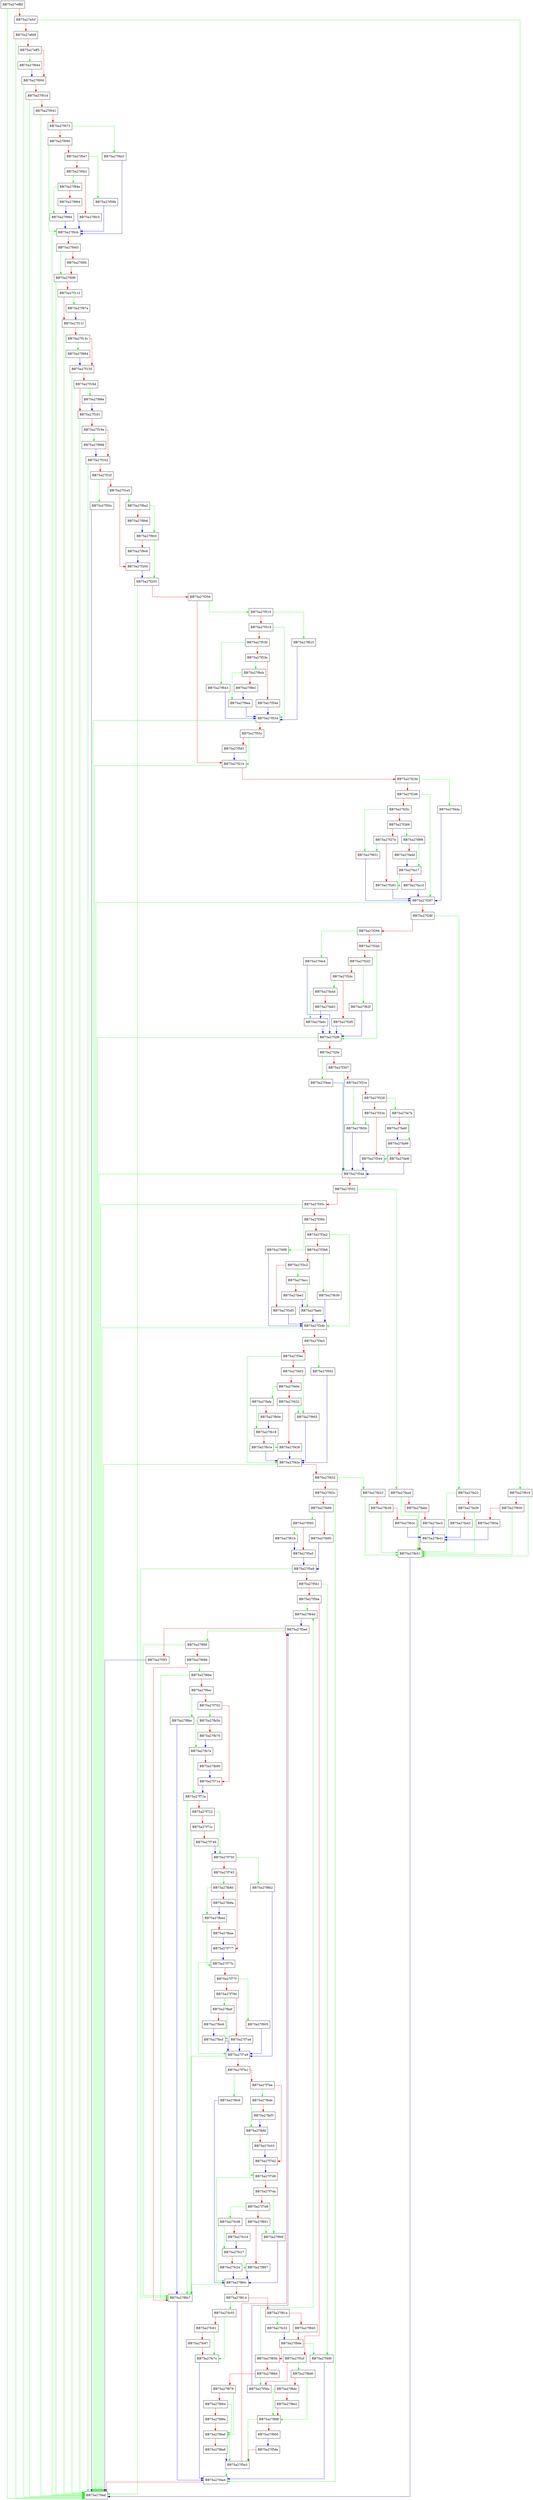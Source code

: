 digraph ReadSQLite {
  node [shape="box"];
  graph [splines=ortho];
  BB75a27ef80 -> BB75a27f4af [color="green"];
  BB75a27ef80 -> BB75a27efcf [color="red"];
  BB75a27efcf -> BB75a27f919 [color="green"];
  BB75a27efcf -> BB75a27efd9 [color="red"];
  BB75a27efd9 -> BB75a27f4af [color="green"];
  BB75a27efd9 -> BB75a27eff3 [color="red"];
  BB75a27eff3 -> BB75a27f944 [color="green"];
  BB75a27eff3 -> BB75a27f000 [color="red"];
  BB75a27f000 -> BB75a27f4af [color="green"];
  BB75a27f000 -> BB75a27f01d [color="red"];
  BB75a27f01d -> BB75a27f4af [color="green"];
  BB75a27f01d -> BB75a27f041 [color="red"];
  BB75a27f041 -> BB75a27f4af [color="green"];
  BB75a27f041 -> BB75a27f073 [color="red"];
  BB75a27f073 -> BB75a27f4d3 [color="green"];
  BB75a27f073 -> BB75a27f090 [color="red"];
  BB75a27f090 -> BB75a27f0cb [color="green"];
  BB75a27f090 -> BB75a27f0a7 [color="red"];
  BB75a27f0a7 -> BB75a27f58b [color="green"];
  BB75a27f0a7 -> BB75a27f0b1 [color="red"];
  BB75a27f0b1 -> BB75a27f94e [color="green"];
  BB75a27f0b1 -> BB75a27f0c5 [color="red"];
  BB75a27f0c5 -> BB75a27f0cb [color="blue"];
  BB75a27f0cb -> BB75a27f4af [color="green"];
  BB75a27f0cb -> BB75a27f0d3 [color="red"];
  BB75a27f0d3 -> BB75a27f0f9 [color="green"];
  BB75a27f0d3 -> BB75a27f0f4 [color="red"];
  BB75a27f0f4 -> BB75a27f0f9 [color="red"];
  BB75a27f0f9 -> BB75a27f4af [color="green"];
  BB75a27f0f9 -> BB75a27f112 [color="red"];
  BB75a27f112 -> BB75a27f97a [color="green"];
  BB75a27f112 -> BB75a27f11f [color="red"];
  BB75a27f11f -> BB75a27f4af [color="green"];
  BB75a27f11f -> BB75a27f13c [color="red"];
  BB75a27f13c -> BB75a27f984 [color="green"];
  BB75a27f13c -> BB75a27f150 [color="red"];
  BB75a27f150 -> BB75a27f4af [color="green"];
  BB75a27f150 -> BB75a27f16d [color="red"];
  BB75a27f16d -> BB75a27f98e [color="green"];
  BB75a27f16d -> BB75a27f181 [color="red"];
  BB75a27f181 -> BB75a27f4af [color="green"];
  BB75a27f181 -> BB75a27f19e [color="red"];
  BB75a27f19e -> BB75a27f998 [color="green"];
  BB75a27f19e -> BB75a27f1b2 [color="red"];
  BB75a27f1b2 -> BB75a27f4af [color="green"];
  BB75a27f1b2 -> BB75a27f1cf [color="red"];
  BB75a27f1cf -> BB75a27f50c [color="green"];
  BB75a27f1cf -> BB75a27f1e5 [color="red"];
  BB75a27f1e5 -> BB75a27f9a2 [color="green"];
  BB75a27f1e5 -> BB75a27f200 [color="red"];
  BB75a27f200 -> BB75a27f205 [color="blue"];
  BB75a27f205 -> BB75a27f4af [color="green"];
  BB75a27f205 -> BB75a27f20d [color="red"];
  BB75a27f20d -> BB75a27f510 [color="green"];
  BB75a27f20d -> BB75a27f21b [color="red"];
  BB75a27f21b -> BB75a27f4af [color="green"];
  BB75a27f21b -> BB75a27f23d [color="red"];
  BB75a27f23d -> BB75a27f4da [color="green"];
  BB75a27f23d -> BB75a27f246 [color="red"];
  BB75a27f246 -> BB75a27f287 [color="green"];
  BB75a27f246 -> BB75a27f25c [color="red"];
  BB75a27f25c -> BB75a27f651 [color="green"];
  BB75a27f25c -> BB75a27f266 [color="red"];
  BB75a27f266 -> BB75a27f9f9 [color="green"];
  BB75a27f266 -> BB75a27f27b [color="red"];
  BB75a27f27b -> BB75a27f651 [color="green"];
  BB75a27f27b -> BB75a27f281 [color="red"];
  BB75a27f281 -> BB75a27f287 [color="blue"];
  BB75a27f287 -> BB75a27f4af [color="green"];
  BB75a27f287 -> BB75a27f28f [color="red"];
  BB75a27f28f -> BB75a27fa22 [color="green"];
  BB75a27f28f -> BB75a27f299 [color="red"];
  BB75a27f299 -> BB75a27f4e4 [color="green"];
  BB75a27f299 -> BB75a27f2bb [color="red"];
  BB75a27f2bb -> BB75a27f2f6 [color="green"];
  BB75a27f2bb -> BB75a27f2d2 [color="red"];
  BB75a27f2d2 -> BB75a27f62f [color="green"];
  BB75a27f2d2 -> BB75a27f2dc [color="red"];
  BB75a27f2dc -> BB75a27fa4d [color="green"];
  BB75a27f2dc -> BB75a27f2f0 [color="red"];
  BB75a27f2f0 -> BB75a27f2f6 [color="blue"];
  BB75a27f2f6 -> BB75a27f4af [color="green"];
  BB75a27f2f6 -> BB75a27f2fe [color="red"];
  BB75a27f2fe -> BB75a27f4ee [color="green"];
  BB75a27f2fe -> BB75a27f307 [color="red"];
  BB75a27f307 -> BB75a27f34a [color="green"];
  BB75a27f307 -> BB75a27f31e [color="red"];
  BB75a27f31e -> BB75a27f65b [color="green"];
  BB75a27f31e -> BB75a27f328 [color="red"];
  BB75a27f328 -> BB75a27fa7b [color="green"];
  BB75a27f328 -> BB75a27f33e [color="red"];
  BB75a27f33e -> BB75a27f65b [color="green"];
  BB75a27f33e -> BB75a27f344 [color="red"];
  BB75a27f344 -> BB75a27f34a [color="blue"];
  BB75a27f34a -> BB75a27f4af [color="green"];
  BB75a27f34a -> BB75a27f352 [color="red"];
  BB75a27f352 -> BB75a27faa4 [color="green"];
  BB75a27f352 -> BB75a27f35c [color="red"];
  BB75a27f35c -> BB75a27f4af [color="green"];
  BB75a27f35c -> BB75a27f384 [color="red"];
  BB75a27f384 -> BB75a27f4f8 [color="green"];
  BB75a27f384 -> BB75a27f3a2 [color="red"];
  BB75a27f3a2 -> BB75a27f3db [color="green"];
  BB75a27f3a2 -> BB75a27f3b8 [color="red"];
  BB75a27f3b8 -> BB75a27f639 [color="green"];
  BB75a27f3b8 -> BB75a27f3c2 [color="red"];
  BB75a27f3c2 -> BB75a27facc [color="green"];
  BB75a27f3c2 -> BB75a27f3d5 [color="red"];
  BB75a27f3d5 -> BB75a27f3db [color="blue"];
  BB75a27f3db -> BB75a27f4af [color="green"];
  BB75a27f3db -> BB75a27f3e3 [color="red"];
  BB75a27f3e3 -> BB75a27f502 [color="green"];
  BB75a27f3e3 -> BB75a27f3ec [color="red"];
  BB75a27f3ec -> BB75a27f42e [color="green"];
  BB75a27f3ec -> BB75a27f403 [color="red"];
  BB75a27f403 -> BB75a27f665 [color="green"];
  BB75a27f403 -> BB75a27f40d [color="red"];
  BB75a27f40d -> BB75a27fafa [color="green"];
  BB75a27f40d -> BB75a27f422 [color="red"];
  BB75a27f422 -> BB75a27f665 [color="green"];
  BB75a27f422 -> BB75a27f428 [color="red"];
  BB75a27f428 -> BB75a27f42e [color="blue"];
  BB75a27f42e -> BB75a27f4af [color="green"];
  BB75a27f42e -> BB75a27f432 [color="red"];
  BB75a27f432 -> BB75a27fb23 [color="green"];
  BB75a27f432 -> BB75a27f43c [color="red"];
  BB75a27f43c -> BB75a27f4a4 [color="green"];
  BB75a27f43c -> BB75a27f488 [color="red"];
  BB75a27f488 -> BB75a27f593 [color="green"];
  BB75a27f488 -> BB75a27f495 [color="red"];
  BB75a27f495 -> BB75a27f5a9 [color="blue"];
  BB75a27f49f -> BB75a27f4a4 [color="blue"];
  BB75a27f4a4 -> BB75a27f4af [color="red"];
  BB75a27f4d3 -> BB75a27f0cb [color="blue"];
  BB75a27f4da -> BB75a27f287 [color="blue"];
  BB75a27f4e4 -> BB75a27f2f6 [color="blue"];
  BB75a27f4ee -> BB75a27f34a [color="blue"];
  BB75a27f4f8 -> BB75a27f3db [color="blue"];
  BB75a27f502 -> BB75a27f42e [color="blue"];
  BB75a27f50c -> BB75a27f4af [color="blue"];
  BB75a27f510 -> BB75a27f625 [color="green"];
  BB75a27f510 -> BB75a27f519 [color="red"];
  BB75a27f519 -> BB75a27f554 [color="green"];
  BB75a27f519 -> BB75a27f530 [color="red"];
  BB75a27f530 -> BB75a27f643 [color="green"];
  BB75a27f530 -> BB75a27f53a [color="red"];
  BB75a27f53a -> BB75a27f9cb [color="green"];
  BB75a27f53a -> BB75a27f54e [color="red"];
  BB75a27f54e -> BB75a27f554 [color="blue"];
  BB75a27f554 -> BB75a27f4af [color="green"];
  BB75a27f554 -> BB75a27f55c [color="red"];
  BB75a27f55c -> BB75a27f21b [color="green"];
  BB75a27f55c -> BB75a27f581 [color="red"];
  BB75a27f581 -> BB75a27f21b [color="blue"];
  BB75a27f58b -> BB75a27f0cb [color="blue"];
  BB75a27f593 -> BB75a27f61b [color="green"];
  BB75a27f593 -> BB75a27f5a5 [color="red"];
  BB75a27f5a5 -> BB75a27f5a9 [color="blue"];
  BB75a27f5a9 -> BB75a27f6b7 [color="green"];
  BB75a27f5a9 -> BB75a27f5b1 [color="red"];
  BB75a27f5b1 -> BB75a27f49f [color="green"];
  BB75a27f5b1 -> BB75a27f5ba [color="red"];
  BB75a27f5ba -> BB75a27f64d [color="green"];
  BB75a27f5ba -> BB75a27f5cf [color="red"];
  BB75a27f5cf -> BB75a27f8d0 [color="green"];
  BB75a27f5cf -> BB75a27f5da [color="red"];
  BB75a27f5da -> BB75a27f5ed [color="blue"];
  BB75a27f5de -> BB75a27f5e3 [color="red"];
  BB75a27f5e3 -> BB75a27f4a4 [color="green"];
  BB75a27f5e3 -> BB75a27f5ed [color="red"];
  BB75a27f5ed -> BB75a27f66f [color="green"];
  BB75a27f5ed -> BB75a27f5f1 [color="red"];
  BB75a27f5f1 -> BB75a27f4af [color="blue"];
  BB75a27f61b -> BB75a27f5a5 [color="blue"];
  BB75a27f625 -> BB75a27f554 [color="blue"];
  BB75a27f62f -> BB75a27f2f6 [color="blue"];
  BB75a27f639 -> BB75a27f3db [color="blue"];
  BB75a27f643 -> BB75a27f554 [color="blue"];
  BB75a27f64d -> BB75a27f5ed [color="blue"];
  BB75a27f651 -> BB75a27f287 [color="blue"];
  BB75a27f65b -> BB75a27f34a [color="blue"];
  BB75a27f665 -> BB75a27f42e [color="blue"];
  BB75a27f66f -> BB75a27f6b7 [color="green"];
  BB75a27f66f -> BB75a27f696 [color="red"];
  BB75a27f696 -> BB75a27f6be [color="green"];
  BB75a27f696 -> BB75a27f6b7 [color="red"];
  BB75a27f6b7 -> BB75a27f4a4 [color="blue"];
  BB75a27f6be -> BB75a27f6b7 [color="green"];
  BB75a27f6be -> BB75a27f6ec [color="red"];
  BB75a27f6ec -> BB75a27f8bc [color="green"];
  BB75a27f6ec -> BB75a27f702 [color="red"];
  BB75a27f702 -> BB75a27fb5b [color="green"];
  BB75a27f702 -> BB75a27f71a [color="red"];
  BB75a27f71a -> BB75a27f71e [color="blue"];
  BB75a27f71e -> BB75a27f6b7 [color="green"];
  BB75a27f71e -> BB75a27f722 [color="red"];
  BB75a27f722 -> BB75a27f750 [color="green"];
  BB75a27f722 -> BB75a27f72c [color="red"];
  BB75a27f72c -> BB75a27f6b7 [color="green"];
  BB75a27f72c -> BB75a27f749 [color="red"];
  BB75a27f749 -> BB75a27f750 [color="blue"];
  BB75a27f750 -> BB75a27f8b2 [color="green"];
  BB75a27f750 -> BB75a27f763 [color="red"];
  BB75a27f763 -> BB75a27fb85 [color="green"];
  BB75a27f763 -> BB75a27f777 [color="red"];
  BB75a27f777 -> BB75a27f77b [color="blue"];
  BB75a27f77b -> BB75a27f7a9 [color="green"];
  BB75a27f77b -> BB75a27f77f [color="red"];
  BB75a27f77f -> BB75a27f905 [color="green"];
  BB75a27f77f -> BB75a27f78d [color="red"];
  BB75a27f78d -> BB75a27fbaf [color="green"];
  BB75a27f78d -> BB75a27f7a4 [color="red"];
  BB75a27f7a4 -> BB75a27f7a9 [color="blue"];
  BB75a27f7a9 -> BB75a27f6b7 [color="green"];
  BB75a27f7a9 -> BB75a27f7b1 [color="red"];
  BB75a27f7b1 -> BB75a27f8c6 [color="green"];
  BB75a27f7b1 -> BB75a27f7be [color="red"];
  BB75a27f7be -> BB75a27fbde [color="green"];
  BB75a27f7be -> BB75a27f7d2 [color="red"];
  BB75a27f7d2 -> BB75a27f7d6 [color="blue"];
  BB75a27f7d6 -> BB75a27f80c [color="green"];
  BB75a27f7d6 -> BB75a27f7da [color="red"];
  BB75a27f7da -> BB75a27f90f [color="green"];
  BB75a27f7da -> BB75a27f7e8 [color="red"];
  BB75a27f7e8 -> BB75a27fc08 [color="green"];
  BB75a27f7e8 -> BB75a27f801 [color="red"];
  BB75a27f801 -> BB75a27f90f [color="green"];
  BB75a27f801 -> BB75a27f807 [color="red"];
  BB75a27f807 -> BB75a27f80c [color="blue"];
  BB75a27f80c -> BB75a27f6b7 [color="green"];
  BB75a27f80c -> BB75a27f814 [color="red"];
  BB75a27f814 -> BB75a27fc55 [color="green"];
  BB75a27f814 -> BB75a27f81e [color="red"];
  BB75a27f81e -> BB75a27fc32 [color="green"];
  BB75a27f81e -> BB75a27f845 [color="red"];
  BB75a27f845 -> BB75a27f84e [color="red"];
  BB75a27f84e -> BB75a27f49f [color="green"];
  BB75a27f84e -> BB75a27f85b [color="red"];
  BB75a27f85b -> BB75a27f64d [color="green"];
  BB75a27f85b -> BB75a27f86d [color="red"];
  BB75a27f86d -> BB75a27f5da [color="green"];
  BB75a27f86d -> BB75a27f878 [color="red"];
  BB75a27f878 -> BB75a27f8a0 [color="green"];
  BB75a27f878 -> BB75a27f884 [color="red"];
  BB75a27f884 -> BB75a27f8a0 [color="green"];
  BB75a27f884 -> BB75a27f88a [color="red"];
  BB75a27f88a -> BB75a27f8a0 [color="red"];
  BB75a27f8a0 -> BB75a27f5e3 [color="green"];
  BB75a27f8a0 -> BB75a27f8a8 [color="red"];
  BB75a27f8a8 -> BB75a27f5e3 [color="blue"];
  BB75a27f8b2 -> BB75a27f7a9 [color="blue"];
  BB75a27f8bc -> BB75a27f6b7 [color="blue"];
  BB75a27f8c6 -> BB75a27f80c [color="blue"];
  BB75a27f8d0 -> BB75a27f8f8 [color="green"];
  BB75a27f8d0 -> BB75a27f8dc [color="red"];
  BB75a27f8dc -> BB75a27f8f8 [color="green"];
  BB75a27f8dc -> BB75a27f8e2 [color="red"];
  BB75a27f8e2 -> BB75a27f8f8 [color="red"];
  BB75a27f8f8 -> BB75a27f5e3 [color="green"];
  BB75a27f8f8 -> BB75a27f900 [color="red"];
  BB75a27f900 -> BB75a27f5de [color="blue"];
  BB75a27f905 -> BB75a27f7a9 [color="blue"];
  BB75a27f90f -> BB75a27f80c [color="blue"];
  BB75a27f919 -> BB75a27fb51 [color="green"];
  BB75a27f919 -> BB75a27f930 [color="red"];
  BB75a27f930 -> BB75a27fb51 [color="green"];
  BB75a27f930 -> BB75a27f93a [color="red"];
  BB75a27f93a -> BB75a27fb41 [color="blue"];
  BB75a27f944 -> BB75a27f000 [color="blue"];
  BB75a27f94e -> BB75a27f96d [color="green"];
  BB75a27f94e -> BB75a27f964 [color="red"];
  BB75a27f964 -> BB75a27f96d [color="blue"];
  BB75a27f96d -> BB75a27f0cb [color="blue"];
  BB75a27f97a -> BB75a27f11f [color="blue"];
  BB75a27f984 -> BB75a27f150 [color="blue"];
  BB75a27f98e -> BB75a27f181 [color="blue"];
  BB75a27f998 -> BB75a27f1b2 [color="blue"];
  BB75a27f9a2 -> BB75a27f9c0 [color="green"];
  BB75a27f9a2 -> BB75a27f9b6 [color="red"];
  BB75a27f9b6 -> BB75a27f9c0 [color="blue"];
  BB75a27f9c0 -> BB75a27f205 [color="green"];
  BB75a27f9c0 -> BB75a27f9c6 [color="red"];
  BB75a27f9c6 -> BB75a27f200 [color="blue"];
  BB75a27f9cb -> BB75a27f9ea [color="green"];
  BB75a27f9cb -> BB75a27f9e1 [color="red"];
  BB75a27f9e1 -> BB75a27f9ea [color="blue"];
  BB75a27f9ea -> BB75a27f554 [color="blue"];
  BB75a27f9f9 -> BB75a27fa17 [color="green"];
  BB75a27f9f9 -> BB75a27fa0d [color="red"];
  BB75a27fa0d -> BB75a27fa17 [color="blue"];
  BB75a27fa17 -> BB75a27f281 [color="green"];
  BB75a27fa17 -> BB75a27fa1d [color="red"];
  BB75a27fa1d -> BB75a27f287 [color="blue"];
  BB75a27fa22 -> BB75a27fb51 [color="green"];
  BB75a27fa22 -> BB75a27fa39 [color="red"];
  BB75a27fa39 -> BB75a27fb51 [color="green"];
  BB75a27fa39 -> BB75a27fa43 [color="red"];
  BB75a27fa43 -> BB75a27fb41 [color="blue"];
  BB75a27fa4d -> BB75a27fa6c [color="green"];
  BB75a27fa4d -> BB75a27fa63 [color="red"];
  BB75a27fa63 -> BB75a27fa6c [color="blue"];
  BB75a27fa6c -> BB75a27f2f6 [color="blue"];
  BB75a27fa7b -> BB75a27fa99 [color="green"];
  BB75a27fa7b -> BB75a27fa8f [color="red"];
  BB75a27fa8f -> BB75a27fa99 [color="blue"];
  BB75a27fa99 -> BB75a27f344 [color="green"];
  BB75a27fa99 -> BB75a27fa9f [color="red"];
  BB75a27fa9f -> BB75a27f34a [color="blue"];
  BB75a27faa4 -> BB75a27fb51 [color="green"];
  BB75a27faa4 -> BB75a27fabb [color="red"];
  BB75a27fabb -> BB75a27fb51 [color="green"];
  BB75a27fabb -> BB75a27fac5 [color="red"];
  BB75a27fac5 -> BB75a27fb41 [color="blue"];
  BB75a27facc -> BB75a27faeb [color="green"];
  BB75a27facc -> BB75a27fae2 [color="red"];
  BB75a27fae2 -> BB75a27faeb [color="blue"];
  BB75a27faeb -> BB75a27f3db [color="blue"];
  BB75a27fafa -> BB75a27fb18 [color="green"];
  BB75a27fafa -> BB75a27fb0e [color="red"];
  BB75a27fb0e -> BB75a27fb18 [color="blue"];
  BB75a27fb18 -> BB75a27f428 [color="green"];
  BB75a27fb18 -> BB75a27fb1e [color="red"];
  BB75a27fb1e -> BB75a27f42e [color="blue"];
  BB75a27fb23 -> BB75a27fb51 [color="green"];
  BB75a27fb23 -> BB75a27fb36 [color="red"];
  BB75a27fb36 -> BB75a27fb51 [color="green"];
  BB75a27fb36 -> BB75a27fb3c [color="red"];
  BB75a27fb3c -> BB75a27fb41 [color="blue"];
  BB75a27fb41 -> BB75a27fb51 [color="red"];
  BB75a27fb51 -> BB75a27f4af [color="blue"];
  BB75a27fb5b -> BB75a27fb7a [color="green"];
  BB75a27fb5b -> BB75a27fb70 [color="red"];
  BB75a27fb70 -> BB75a27fb7a [color="blue"];
  BB75a27fb7a -> BB75a27f71e [color="green"];
  BB75a27fb7a -> BB75a27fb80 [color="red"];
  BB75a27fb80 -> BB75a27f71a [color="blue"];
  BB75a27fb85 -> BB75a27fba4 [color="green"];
  BB75a27fb85 -> BB75a27fb9a [color="red"];
  BB75a27fb9a -> BB75a27fba4 [color="blue"];
  BB75a27fba4 -> BB75a27f77b [color="green"];
  BB75a27fba4 -> BB75a27fbaa [color="red"];
  BB75a27fbaa -> BB75a27f777 [color="blue"];
  BB75a27fbaf -> BB75a27fbcf [color="green"];
  BB75a27fbaf -> BB75a27fbc6 [color="red"];
  BB75a27fbc6 -> BB75a27fbcf [color="blue"];
  BB75a27fbcf -> BB75a27f7a9 [color="blue"];
  BB75a27fbde -> BB75a27fbfd [color="green"];
  BB75a27fbde -> BB75a27fbf3 [color="red"];
  BB75a27fbf3 -> BB75a27fbfd [color="blue"];
  BB75a27fbfd -> BB75a27f7d6 [color="green"];
  BB75a27fbfd -> BB75a27fc03 [color="red"];
  BB75a27fc03 -> BB75a27f7d2 [color="blue"];
  BB75a27fc08 -> BB75a27fc27 [color="green"];
  BB75a27fc08 -> BB75a27fc1d [color="red"];
  BB75a27fc1d -> BB75a27fc27 [color="blue"];
  BB75a27fc27 -> BB75a27f807 [color="green"];
  BB75a27fc27 -> BB75a27fc2d [color="red"];
  BB75a27fc2d -> BB75a27f80c [color="blue"];
  BB75a27fc32 -> BB75a27f84e [color="blue"];
  BB75a27fc55 -> BB75a27fc7c [color="green"];
  BB75a27fc55 -> BB75a27fc61 [color="red"];
  BB75a27fc61 -> BB75a27fc7c [color="green"];
  BB75a27fc61 -> BB75a27fc67 [color="red"];
  BB75a27fc67 -> BB75a27fc7c [color="red"];
  BB75a27fc7c -> BB75a27f4a4 [color="blue"];
}